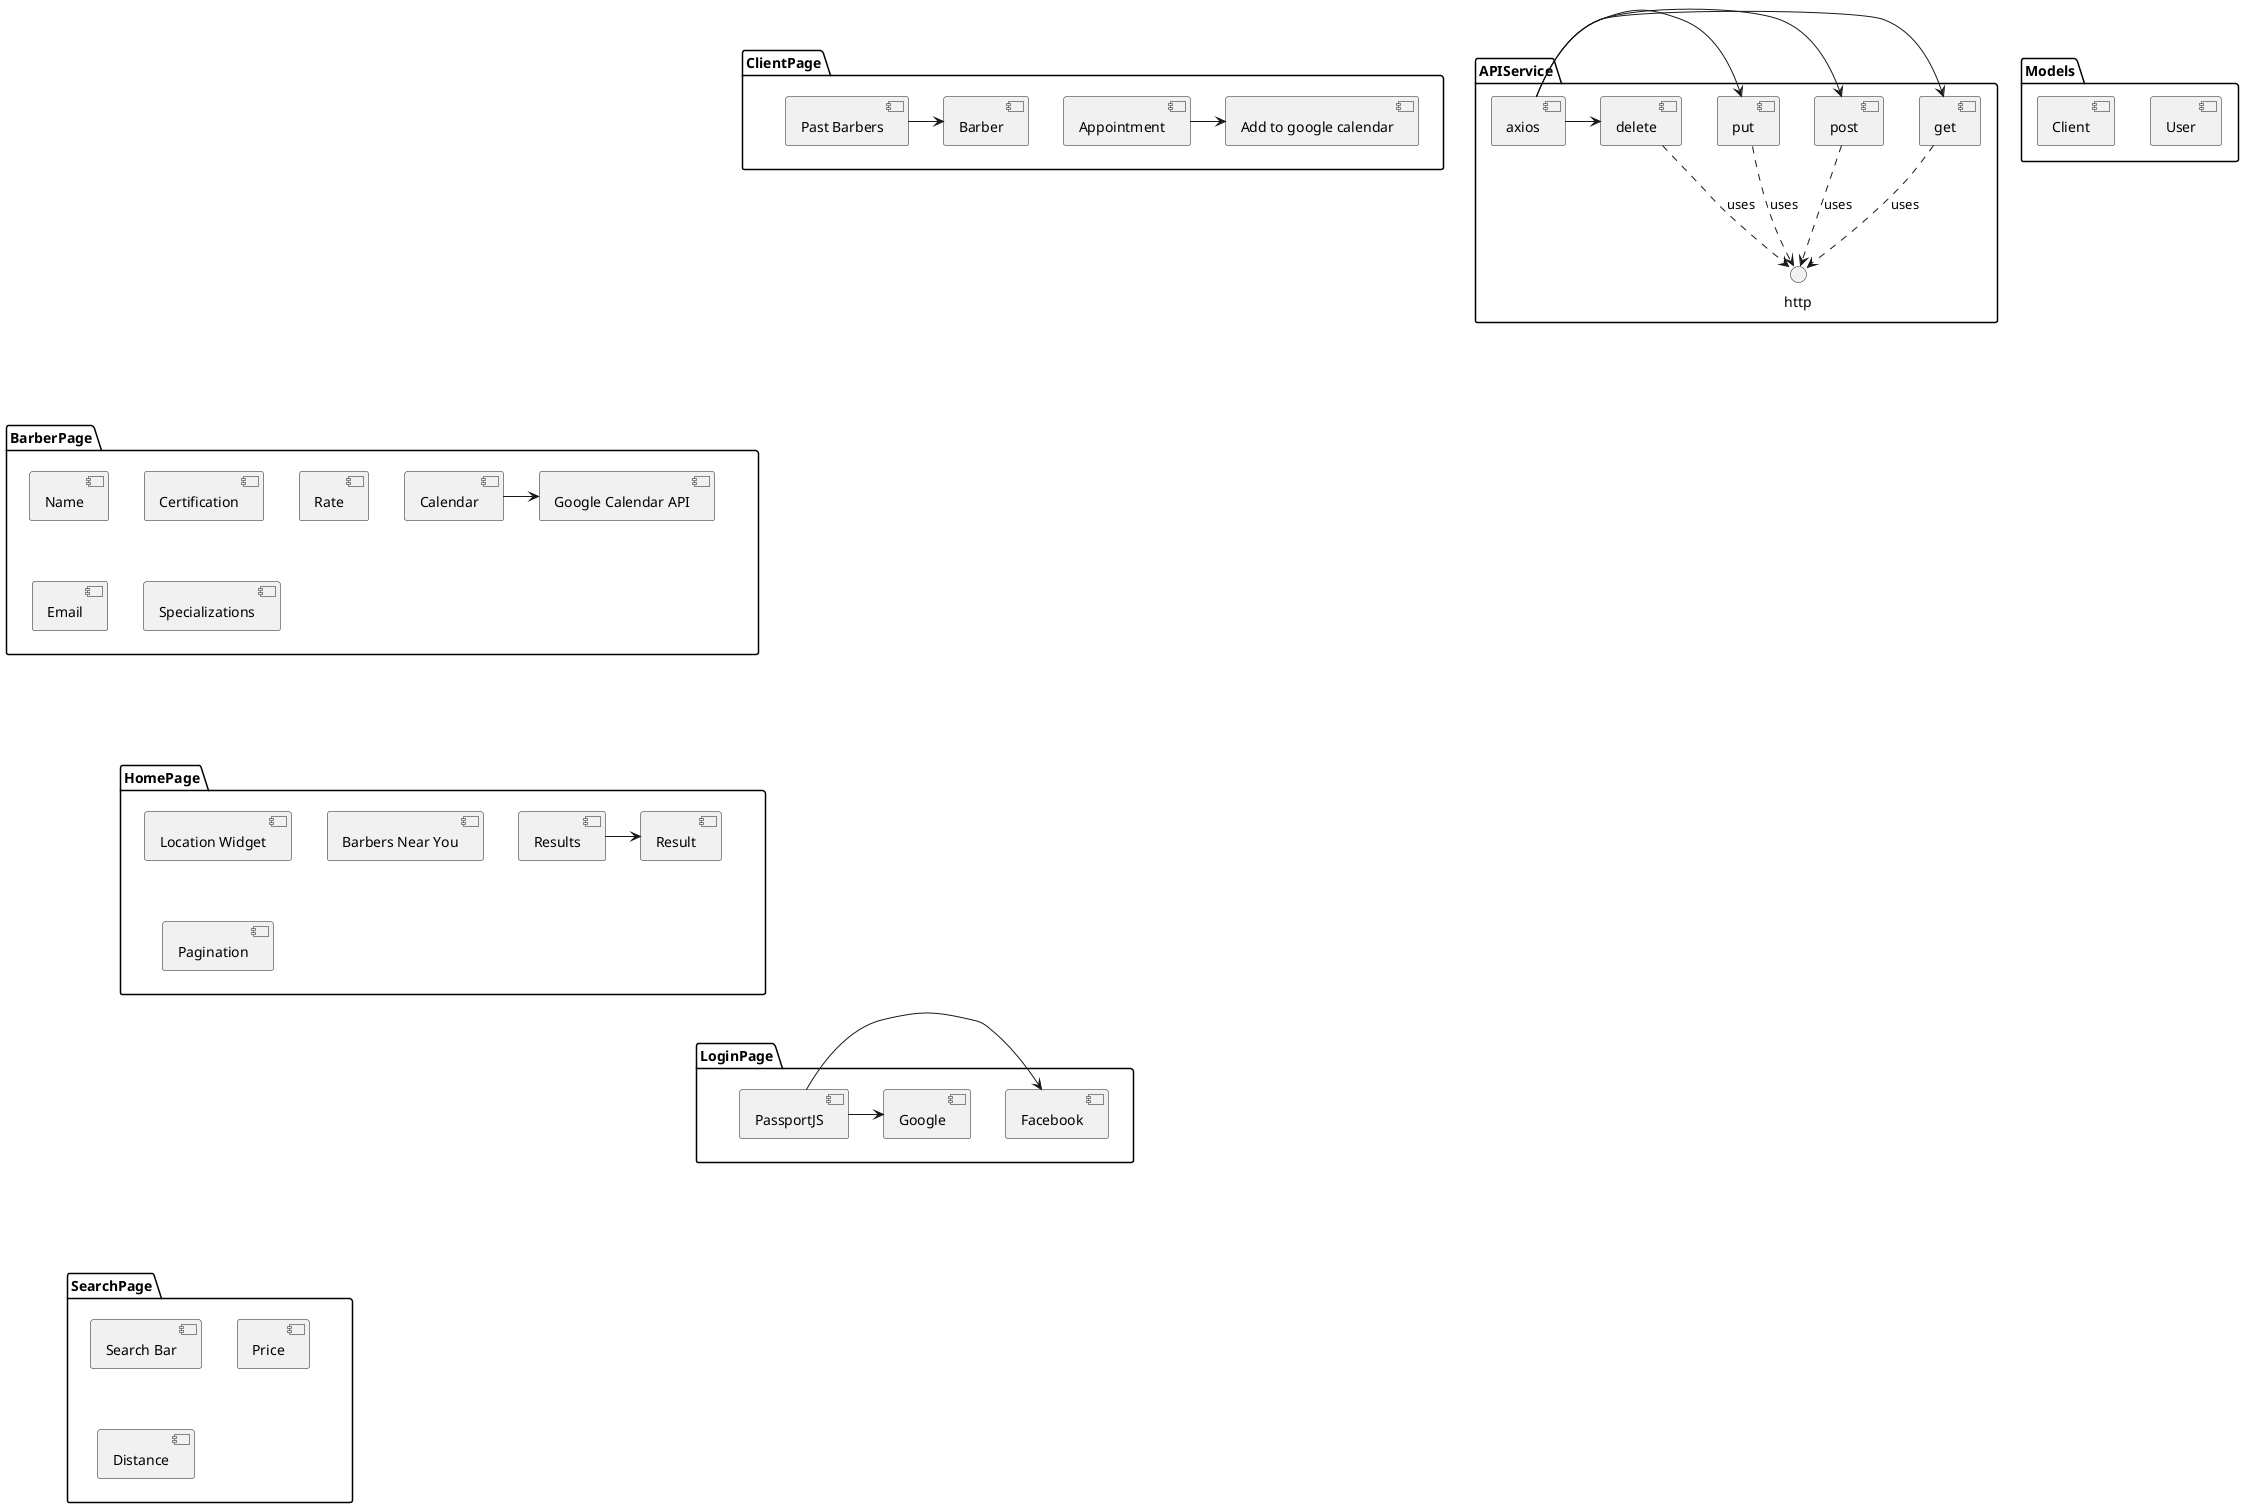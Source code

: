 @startuml barberus
package "ClientPage" {
  [Appointment]->[Add to google calendar]
  [Past Barbers]->[Barber]
}

package "BarberPage" {
  [Name]
  [Certification]
  [Rate]
  [Email]
  [Specializations]
  [Calendar] -> [Google Calendar API]
}

package "HomePage" {
  [Location Widget]
  [Barbers Near You]
  [Results]->[Result]
  [Pagination]
}

package "LoginPage" {
  [PassportJS]->[Facebook]
  [PassportJS]->[Google]
}

package "SearchPage" {
  [Search Bar]
  [Price]
  [Distance]
  [Specializations]
}

package "APIService" {
  [axios] -> [get]
  [axios] -> [post]
  [axios] -> [put]
  [axios] -> [delete]
  [get] ..> http : uses
  [post] ..> http : uses
  [put] ..> http : uses
  [delete] ..> http : uses
}

package "Models" {
  [Appointment]
  [User]
  [Barber]
  [Client]
}

ClientPage -[hidden]---> BarberPage
BarberPage -[hidden]---> HomePage
HomePage -[hidden]--> LoginPage
LoginPage -[hidden]--> SearchPage
@enduml